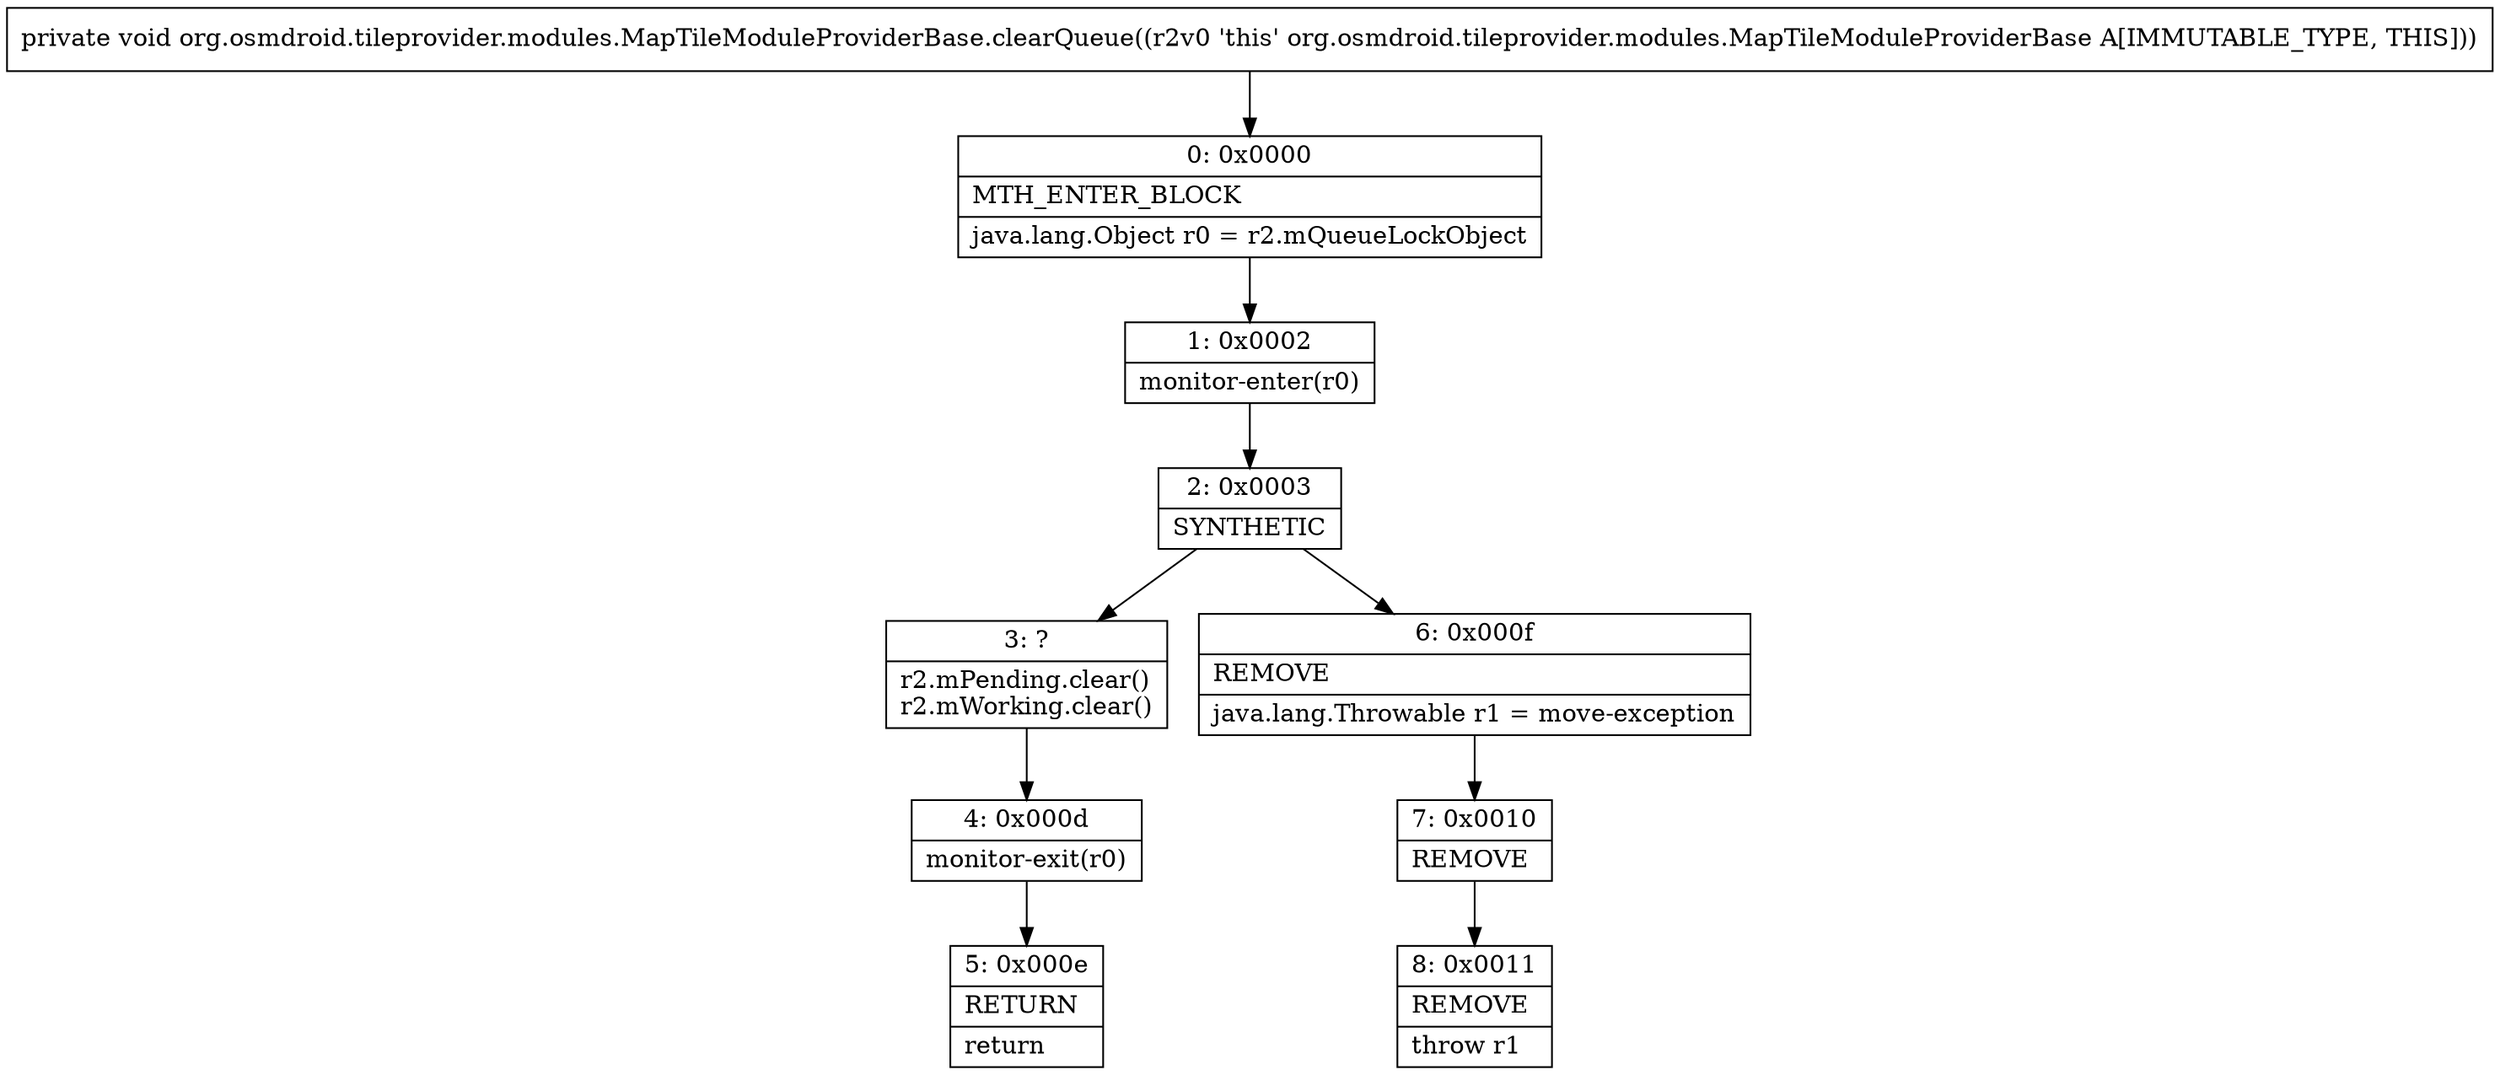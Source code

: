 digraph "CFG fororg.osmdroid.tileprovider.modules.MapTileModuleProviderBase.clearQueue()V" {
Node_0 [shape=record,label="{0\:\ 0x0000|MTH_ENTER_BLOCK\l|java.lang.Object r0 = r2.mQueueLockObject\l}"];
Node_1 [shape=record,label="{1\:\ 0x0002|monitor\-enter(r0)\l}"];
Node_2 [shape=record,label="{2\:\ 0x0003|SYNTHETIC\l}"];
Node_3 [shape=record,label="{3\:\ ?|r2.mPending.clear()\lr2.mWorking.clear()\l}"];
Node_4 [shape=record,label="{4\:\ 0x000d|monitor\-exit(r0)\l}"];
Node_5 [shape=record,label="{5\:\ 0x000e|RETURN\l|return\l}"];
Node_6 [shape=record,label="{6\:\ 0x000f|REMOVE\l|java.lang.Throwable r1 = move\-exception\l}"];
Node_7 [shape=record,label="{7\:\ 0x0010|REMOVE\l}"];
Node_8 [shape=record,label="{8\:\ 0x0011|REMOVE\l|throw r1\l}"];
MethodNode[shape=record,label="{private void org.osmdroid.tileprovider.modules.MapTileModuleProviderBase.clearQueue((r2v0 'this' org.osmdroid.tileprovider.modules.MapTileModuleProviderBase A[IMMUTABLE_TYPE, THIS])) }"];
MethodNode -> Node_0;
Node_0 -> Node_1;
Node_1 -> Node_2;
Node_2 -> Node_3;
Node_2 -> Node_6;
Node_3 -> Node_4;
Node_4 -> Node_5;
Node_6 -> Node_7;
Node_7 -> Node_8;
}

